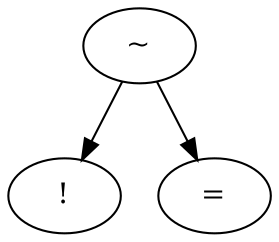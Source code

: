 //	File[/Users/lee/Main/Proj/On_BJTU/Compiler_Projects/LiaLEX/regex_analyze.cpp] Line[315]	2022-09-29 19:30
digraph OP_NEQ { 
1 [label = "~" ] 
2 [label = "!" ] 
1 -> 2 
3 [label = "=" ] 
1 -> 3 
} 
